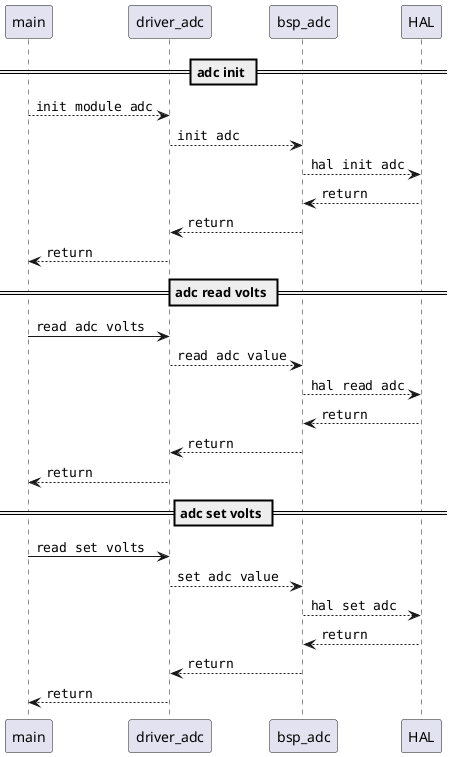 @startuml adc trigger adc

== adc init ==

main --> driver_adc: ""init module adc""
driver_adc --> bsp_adc: ""init adc""
bsp_adc --> HAL: ""hal init adc""
HAL --> bsp_adc: ""return""
bsp_adc --> driver_adc: ""return""
driver_adc --> main : ""return""
== adc read volts ==
main -> driver_adc: ""read adc volts""
driver_adc --> bsp_adc: ""read adc value""
bsp_adc --> HAL: ""hal read adc""
HAL --> bsp_adc: ""return""
bsp_adc --> driver_adc: ""return""
driver_adc --> main : ""return""
== adc set volts ==
main -> driver_adc: ""read set volts""
driver_adc --> bsp_adc: ""set adc value""
bsp_adc --> HAL: ""hal set adc""
HAL --> bsp_adc: ""return""
bsp_adc --> driver_adc: ""return""
driver_adc --> main : ""return""

@enduml